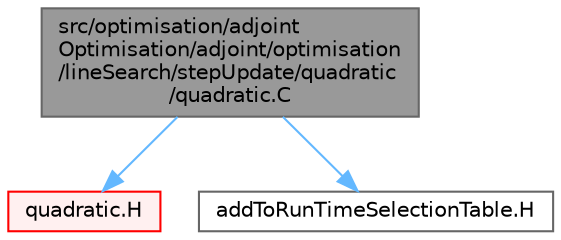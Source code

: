 digraph "src/optimisation/adjointOptimisation/adjoint/optimisation/lineSearch/stepUpdate/quadratic/quadratic.C"
{
 // LATEX_PDF_SIZE
  bgcolor="transparent";
  edge [fontname=Helvetica,fontsize=10,labelfontname=Helvetica,labelfontsize=10];
  node [fontname=Helvetica,fontsize=10,shape=box,height=0.2,width=0.4];
  Node1 [id="Node000001",label="src/optimisation/adjoint\lOptimisation/adjoint/optimisation\l/lineSearch/stepUpdate/quadratic\l/quadratic.C",height=0.2,width=0.4,color="gray40", fillcolor="grey60", style="filled", fontcolor="black",tooltip=" "];
  Node1 -> Node2 [id="edge1_Node000001_Node000002",color="steelblue1",style="solid",tooltip=" "];
  Node2 [id="Node000002",label="quadratic.H",height=0.2,width=0.4,color="red", fillcolor="#FFF0F0", style="filled",URL="$quadratic_8H.html",tooltip=" "];
  Node1 -> Node135 [id="edge2_Node000001_Node000135",color="steelblue1",style="solid",tooltip=" "];
  Node135 [id="Node000135",label="addToRunTimeSelectionTable.H",height=0.2,width=0.4,color="grey40", fillcolor="white", style="filled",URL="$addToRunTimeSelectionTable_8H.html",tooltip="Macros for easy insertion into run-time selection tables."];
}
